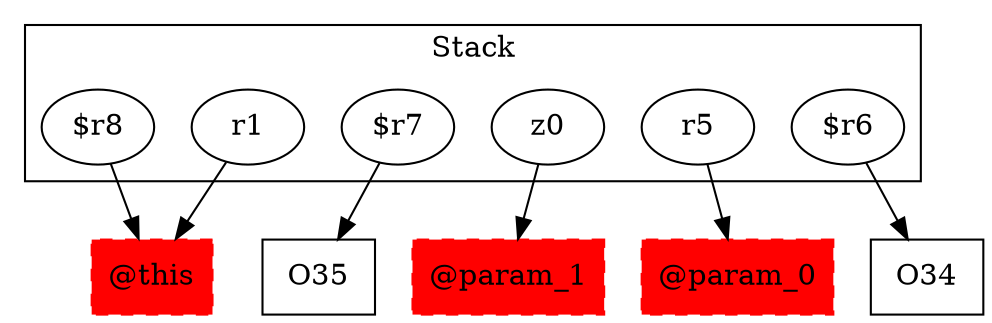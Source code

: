 digraph sample {
  rankDir="LR";
  subgraph cluster_0 {
    label="Stack"
    "r1"; "$r7"; "z0"; "$r8"; "r5"; "$r6"; 
  }
  "r1" -> { "@this"[shape=box]};
  "$r7" -> { O35[shape=box]};
  "z0" -> { "@param_1"[shape=box]};
  "$r8" -> { "@this"[shape=box]};
  "r5" -> { "@param_0"[shape=box]};
  "$r6" -> { O34[shape=box]};
  "@this"[shape=box, style="filled,dashed"];
  "@param_0"[shape=box, style="filled,dashed"];
  "@param_1"[shape=box, style="filled,dashed"];
  "@this"[color="red"];
  "@param_0"[color="red"];
  "@param_1"[color="red"];
}
